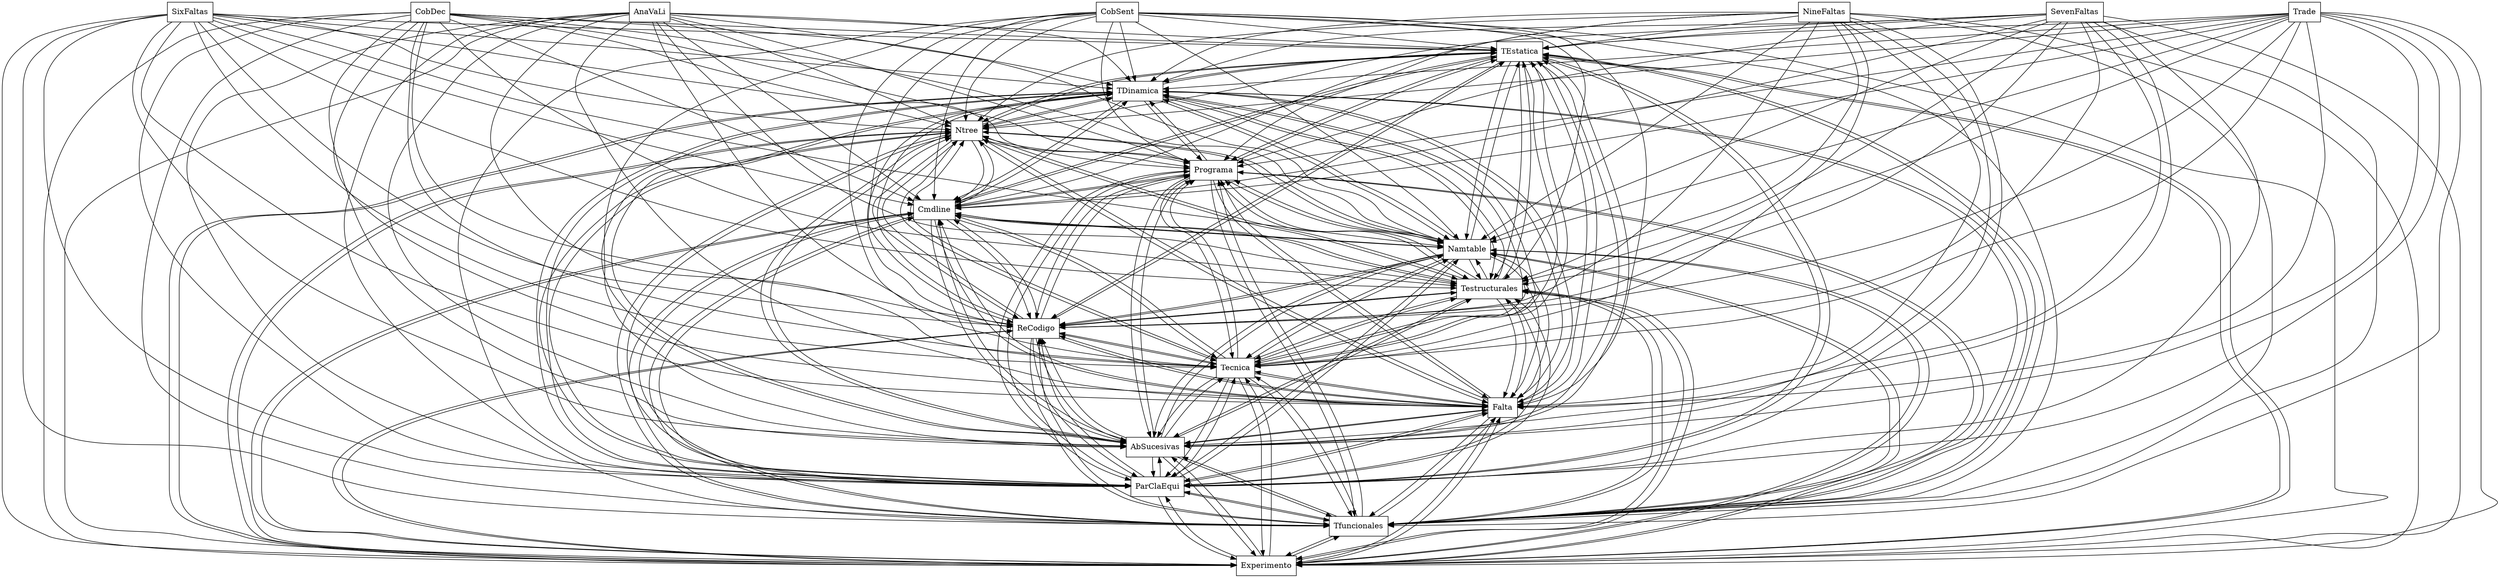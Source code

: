 digraph{
graph [rankdir=TB];
node [shape=box];
edge [arrowhead=normal];
0[label="CobDec",]
1[label="TEstatica",]
2[label="TDinamica",]
3[label="Trade",]
4[label="Experimento",]
5[label="Tfuncionales",]
6[label="SixFaltas",]
7[label="ParClaEqui",]
8[label="NineFaltas",]
9[label="AbSucesivas",]
10[label="Falta",]
11[label="Tecnica",]
12[label="SevenFaltas",]
13[label="AnaVaLi",]
14[label="ReCodigo",]
15[label="Testructurales",]
16[label="CobSent",]
17[label="Namtable",]
18[label="Cmdline",]
19[label="Programa",]
20[label="Ntree",]
0->1[label="",]
0->2[label="",]
0->4[label="",]
0->5[label="",]
0->7[label="",]
0->9[label="",]
0->10[label="",]
0->11[label="",]
0->14[label="",]
0->15[label="",]
0->17[label="",]
0->18[label="",]
0->19[label="",]
0->20[label="",]
1->2[label="",]
1->4[label="",]
1->5[label="",]
1->7[label="",]
1->9[label="",]
1->10[label="",]
1->11[label="",]
1->14[label="",]
1->15[label="",]
1->17[label="",]
1->18[label="",]
1->19[label="",]
1->20[label="",]
2->1[label="",]
2->4[label="",]
2->5[label="",]
2->7[label="",]
2->9[label="",]
2->10[label="",]
2->11[label="",]
2->14[label="",]
2->15[label="",]
2->17[label="",]
2->18[label="",]
2->19[label="",]
2->20[label="",]
3->1[label="",]
3->2[label="",]
3->4[label="",]
3->5[label="",]
3->7[label="",]
3->9[label="",]
3->10[label="",]
3->11[label="",]
3->14[label="",]
3->15[label="",]
3->17[label="",]
3->18[label="",]
3->19[label="",]
3->20[label="",]
4->1[label="",]
4->2[label="",]
4->5[label="",]
4->7[label="",]
4->9[label="",]
4->10[label="",]
4->11[label="",]
4->14[label="",]
4->15[label="",]
4->17[label="",]
4->18[label="",]
4->19[label="",]
4->20[label="",]
5->1[label="",]
5->2[label="",]
5->4[label="",]
5->7[label="",]
5->9[label="",]
5->10[label="",]
5->11[label="",]
5->14[label="",]
5->15[label="",]
5->17[label="",]
5->18[label="",]
5->19[label="",]
5->20[label="",]
6->1[label="",]
6->2[label="",]
6->4[label="",]
6->5[label="",]
6->7[label="",]
6->9[label="",]
6->10[label="",]
6->11[label="",]
6->14[label="",]
6->15[label="",]
6->17[label="",]
6->18[label="",]
6->19[label="",]
6->20[label="",]
7->1[label="",]
7->2[label="",]
7->4[label="",]
7->5[label="",]
7->9[label="",]
7->10[label="",]
7->11[label="",]
7->14[label="",]
7->15[label="",]
7->17[label="",]
7->18[label="",]
7->19[label="",]
7->20[label="",]
8->1[label="",]
8->2[label="",]
8->4[label="",]
8->5[label="",]
8->7[label="",]
8->9[label="",]
8->10[label="",]
8->11[label="",]
8->14[label="",]
8->15[label="",]
8->17[label="",]
8->18[label="",]
8->19[label="",]
8->20[label="",]
9->1[label="",]
9->2[label="",]
9->4[label="",]
9->5[label="",]
9->7[label="",]
9->10[label="",]
9->11[label="",]
9->14[label="",]
9->15[label="",]
9->17[label="",]
9->18[label="",]
9->19[label="",]
9->20[label="",]
10->1[label="",]
10->2[label="",]
10->4[label="",]
10->5[label="",]
10->7[label="",]
10->9[label="",]
10->11[label="",]
10->14[label="",]
10->15[label="",]
10->17[label="",]
10->18[label="",]
10->19[label="",]
10->20[label="",]
11->1[label="",]
11->2[label="",]
11->4[label="",]
11->5[label="",]
11->7[label="",]
11->9[label="",]
11->10[label="",]
11->14[label="",]
11->15[label="",]
11->17[label="",]
11->18[label="",]
11->19[label="",]
11->20[label="",]
12->1[label="",]
12->2[label="",]
12->4[label="",]
12->5[label="",]
12->7[label="",]
12->9[label="",]
12->10[label="",]
12->11[label="",]
12->14[label="",]
12->15[label="",]
12->17[label="",]
12->18[label="",]
12->19[label="",]
12->20[label="",]
13->1[label="",]
13->2[label="",]
13->4[label="",]
13->5[label="",]
13->7[label="",]
13->9[label="",]
13->10[label="",]
13->11[label="",]
13->14[label="",]
13->15[label="",]
13->17[label="",]
13->18[label="",]
13->19[label="",]
13->20[label="",]
14->1[label="",]
14->2[label="",]
14->4[label="",]
14->5[label="",]
14->7[label="",]
14->9[label="",]
14->10[label="",]
14->11[label="",]
14->15[label="",]
14->17[label="",]
14->18[label="",]
14->19[label="",]
14->20[label="",]
15->1[label="",]
15->2[label="",]
15->4[label="",]
15->5[label="",]
15->7[label="",]
15->9[label="",]
15->10[label="",]
15->11[label="",]
15->14[label="",]
15->17[label="",]
15->18[label="",]
15->19[label="",]
15->20[label="",]
16->1[label="",]
16->2[label="",]
16->4[label="",]
16->5[label="",]
16->7[label="",]
16->9[label="",]
16->10[label="",]
16->11[label="",]
16->14[label="",]
16->15[label="",]
16->17[label="",]
16->18[label="",]
16->19[label="",]
16->20[label="",]
17->1[label="",]
17->2[label="",]
17->4[label="",]
17->5[label="",]
17->7[label="",]
17->9[label="",]
17->10[label="",]
17->11[label="",]
17->14[label="",]
17->15[label="",]
17->18[label="",]
17->19[label="",]
17->20[label="",]
18->1[label="",]
18->2[label="",]
18->4[label="",]
18->5[label="",]
18->7[label="",]
18->9[label="",]
18->10[label="",]
18->11[label="",]
18->14[label="",]
18->15[label="",]
18->17[label="",]
18->19[label="",]
18->20[label="",]
19->1[label="",]
19->2[label="",]
19->4[label="",]
19->5[label="",]
19->7[label="",]
19->9[label="",]
19->10[label="",]
19->11[label="",]
19->14[label="",]
19->15[label="",]
19->17[label="",]
19->18[label="",]
19->20[label="",]
20->1[label="",]
20->2[label="",]
20->4[label="",]
20->5[label="",]
20->7[label="",]
20->9[label="",]
20->10[label="",]
20->11[label="",]
20->14[label="",]
20->15[label="",]
20->17[label="",]
20->18[label="",]
20->19[label="",]
}
